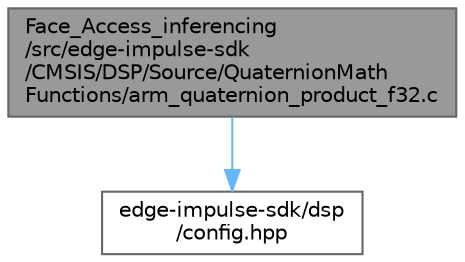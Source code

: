 digraph "Face_Access_inferencing/src/edge-impulse-sdk/CMSIS/DSP/Source/QuaternionMathFunctions/arm_quaternion_product_f32.c"
{
 // LATEX_PDF_SIZE
  bgcolor="transparent";
  edge [fontname=Helvetica,fontsize=10,labelfontname=Helvetica,labelfontsize=10];
  node [fontname=Helvetica,fontsize=10,shape=box,height=0.2,width=0.4];
  Node1 [id="Node000001",label="Face_Access_inferencing\l/src/edge-impulse-sdk\l/CMSIS/DSP/Source/QuaternionMath\lFunctions/arm_quaternion_product_f32.c",height=0.2,width=0.4,color="gray40", fillcolor="grey60", style="filled", fontcolor="black",tooltip=" "];
  Node1 -> Node2 [id="edge1_Node000001_Node000002",color="steelblue1",style="solid",tooltip=" "];
  Node2 [id="Node000002",label="edge-impulse-sdk/dsp\l/config.hpp",height=0.2,width=0.4,color="grey40", fillcolor="white", style="filled",URL="$config_8hpp.html",tooltip=" "];
}
